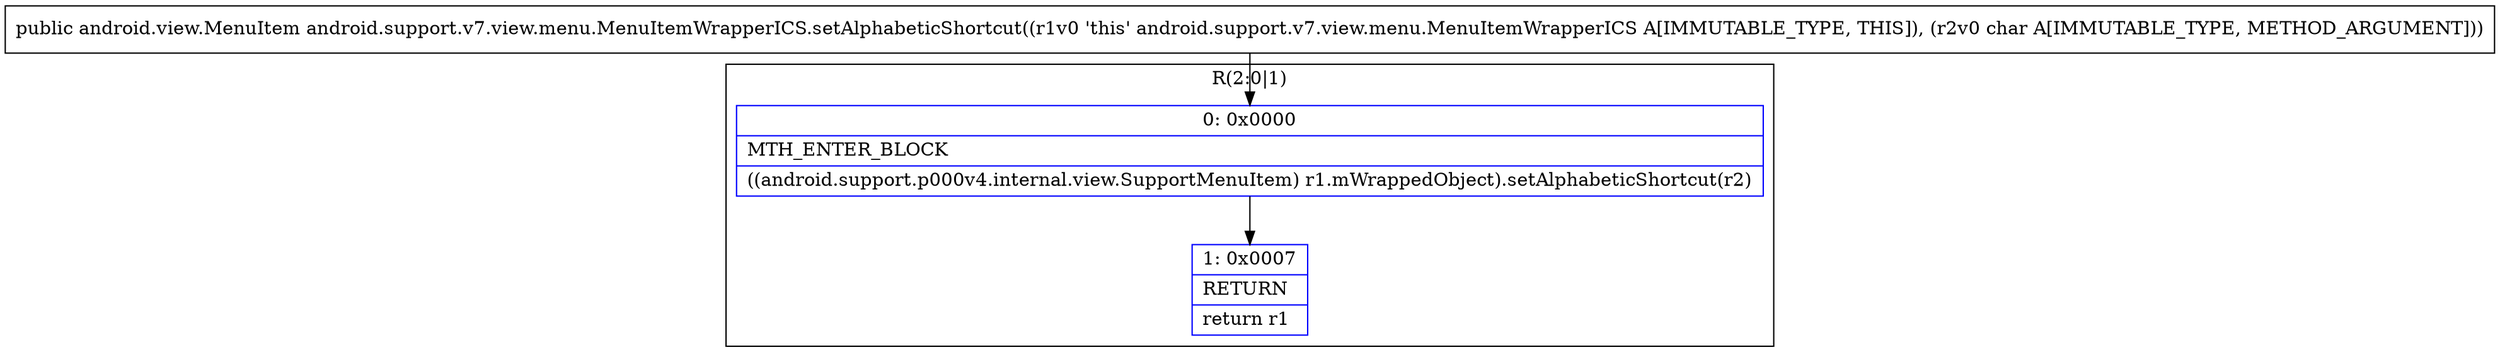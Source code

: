 digraph "CFG forandroid.support.v7.view.menu.MenuItemWrapperICS.setAlphabeticShortcut(C)Landroid\/view\/MenuItem;" {
subgraph cluster_Region_368772477 {
label = "R(2:0|1)";
node [shape=record,color=blue];
Node_0 [shape=record,label="{0\:\ 0x0000|MTH_ENTER_BLOCK\l|((android.support.p000v4.internal.view.SupportMenuItem) r1.mWrappedObject).setAlphabeticShortcut(r2)\l}"];
Node_1 [shape=record,label="{1\:\ 0x0007|RETURN\l|return r1\l}"];
}
MethodNode[shape=record,label="{public android.view.MenuItem android.support.v7.view.menu.MenuItemWrapperICS.setAlphabeticShortcut((r1v0 'this' android.support.v7.view.menu.MenuItemWrapperICS A[IMMUTABLE_TYPE, THIS]), (r2v0 char A[IMMUTABLE_TYPE, METHOD_ARGUMENT])) }"];
MethodNode -> Node_0;
Node_0 -> Node_1;
}

